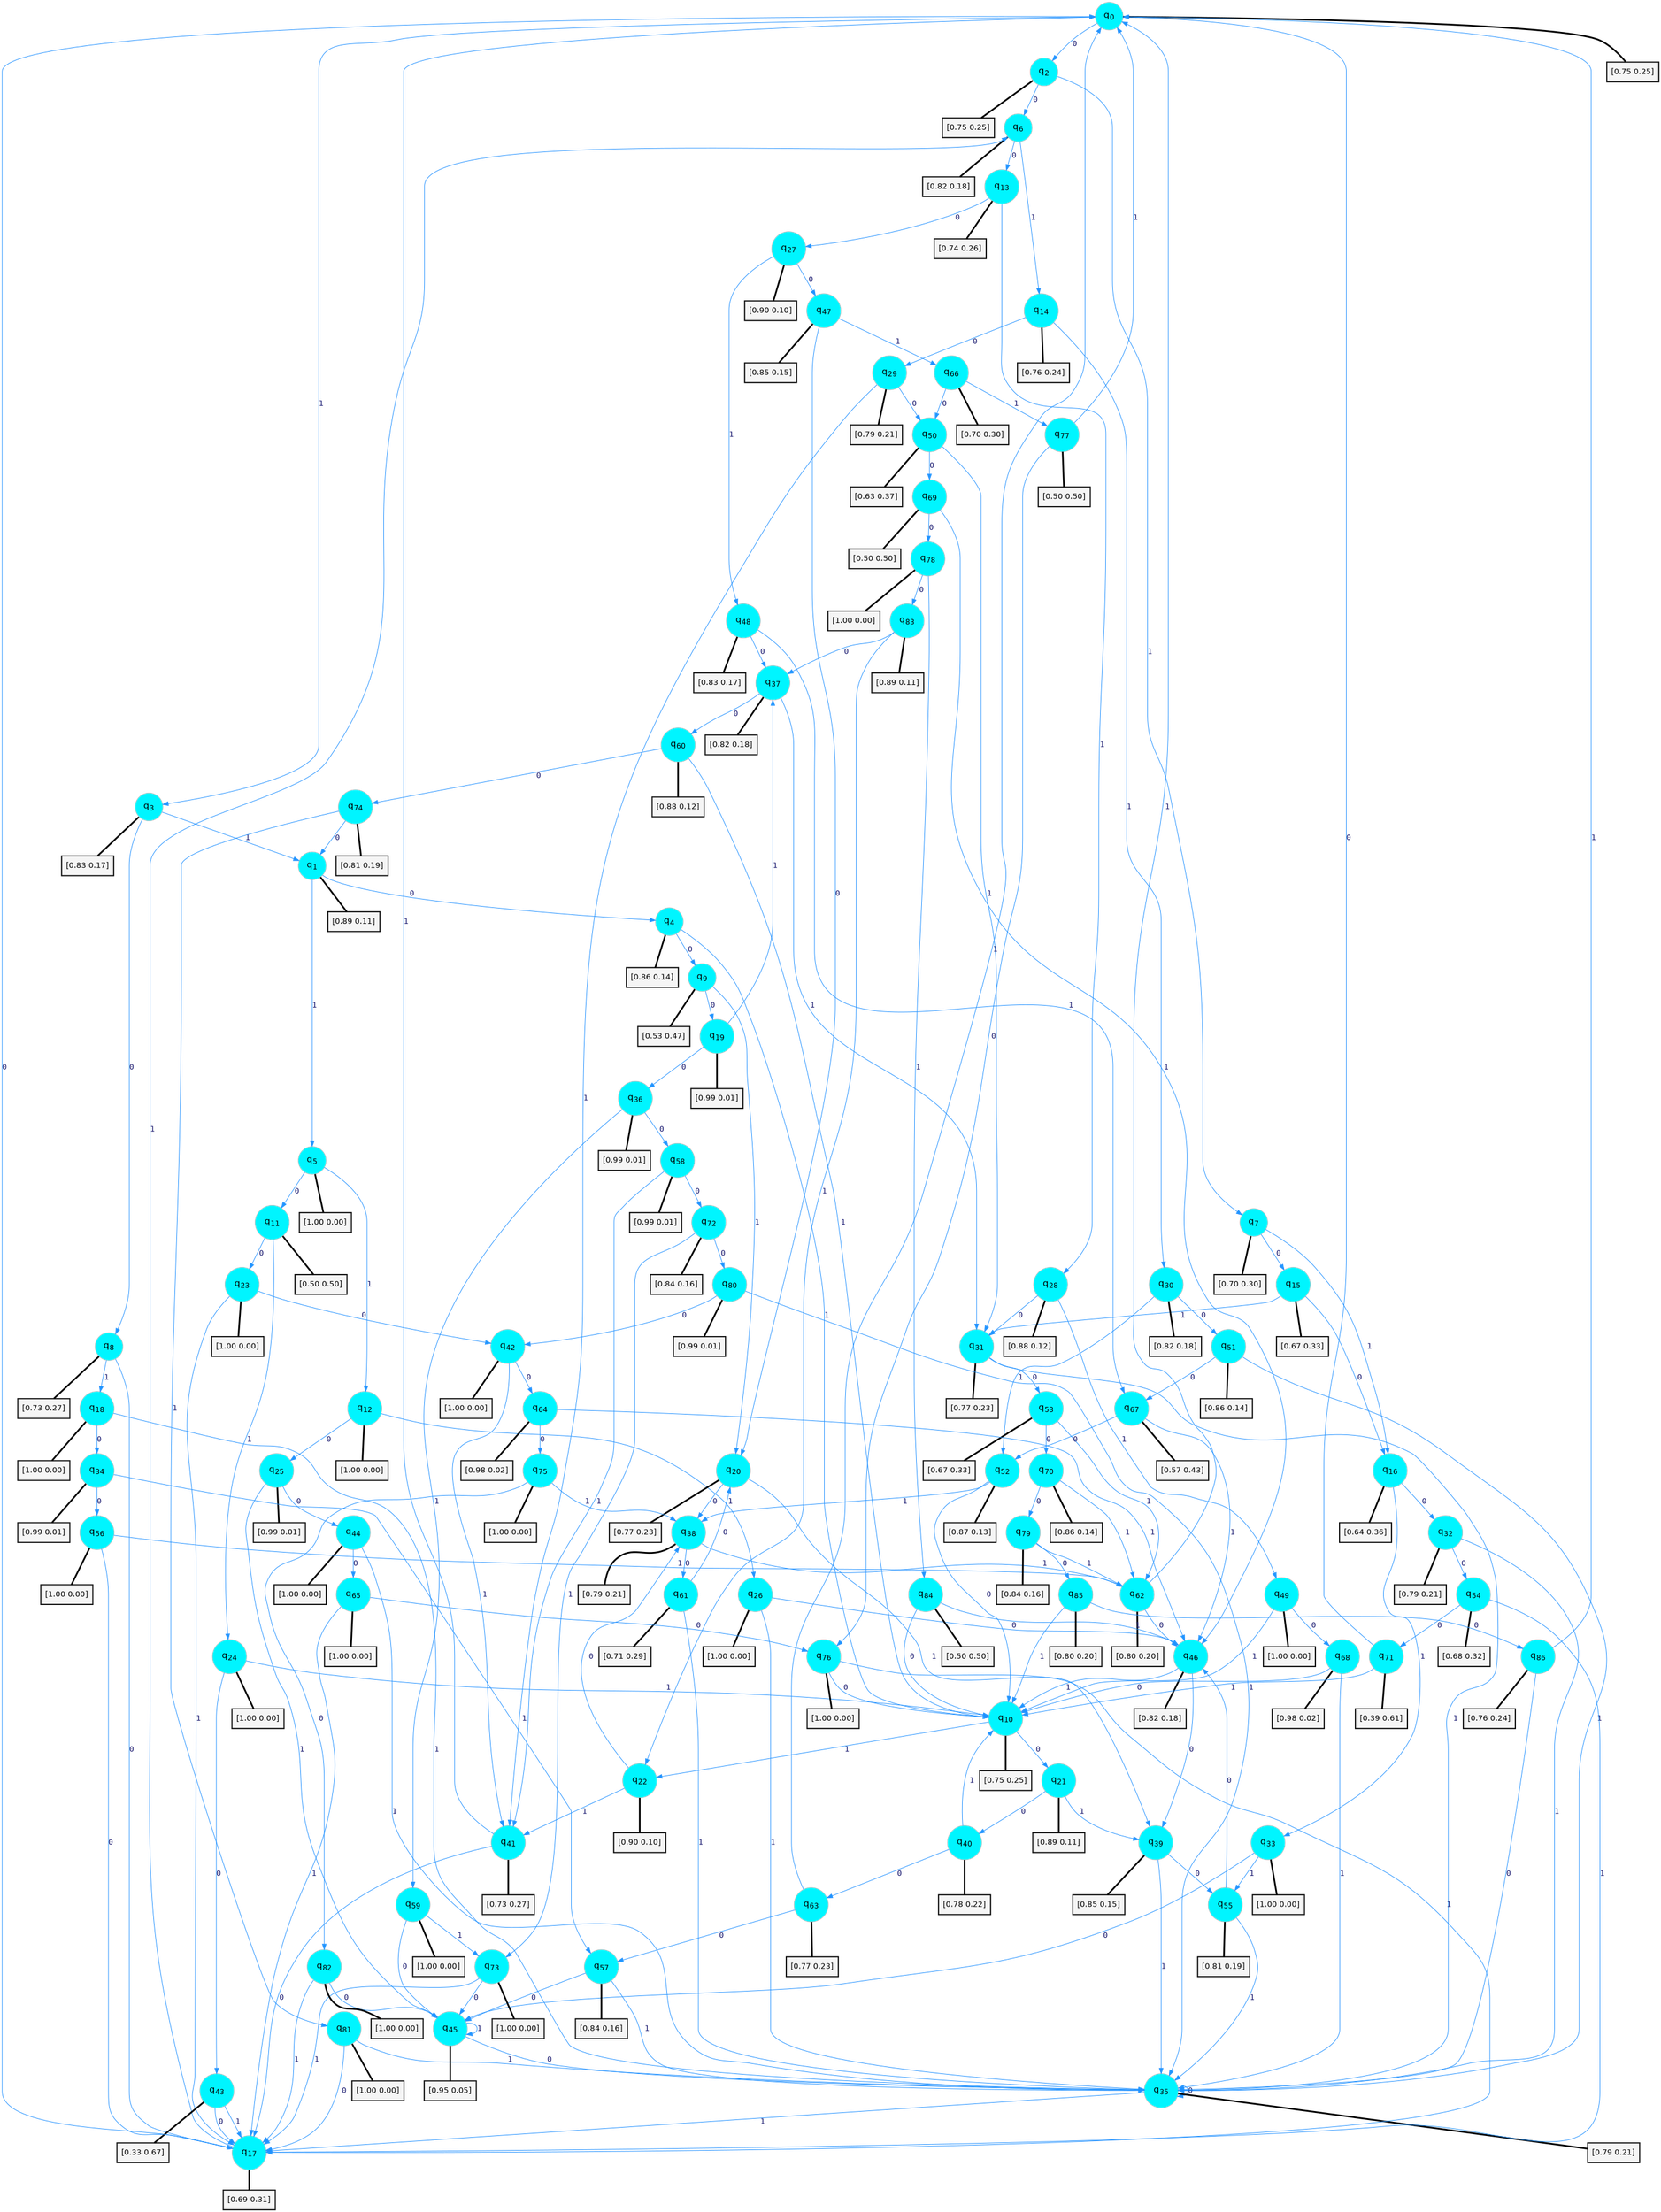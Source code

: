 digraph G {
graph [
bgcolor=transparent, dpi=300, rankdir=TD, size="40,25"];
node [
color=gray, fillcolor=turquoise1, fontcolor=black, fontname=Helvetica, fontsize=16, fontweight=bold, shape=circle, style=filled];
edge [
arrowsize=1, color=dodgerblue1, fontcolor=midnightblue, fontname=courier, fontweight=bold, penwidth=1, style=solid, weight=20];
0[label=<q<SUB>0</SUB>>];
1[label=<q<SUB>1</SUB>>];
2[label=<q<SUB>2</SUB>>];
3[label=<q<SUB>3</SUB>>];
4[label=<q<SUB>4</SUB>>];
5[label=<q<SUB>5</SUB>>];
6[label=<q<SUB>6</SUB>>];
7[label=<q<SUB>7</SUB>>];
8[label=<q<SUB>8</SUB>>];
9[label=<q<SUB>9</SUB>>];
10[label=<q<SUB>10</SUB>>];
11[label=<q<SUB>11</SUB>>];
12[label=<q<SUB>12</SUB>>];
13[label=<q<SUB>13</SUB>>];
14[label=<q<SUB>14</SUB>>];
15[label=<q<SUB>15</SUB>>];
16[label=<q<SUB>16</SUB>>];
17[label=<q<SUB>17</SUB>>];
18[label=<q<SUB>18</SUB>>];
19[label=<q<SUB>19</SUB>>];
20[label=<q<SUB>20</SUB>>];
21[label=<q<SUB>21</SUB>>];
22[label=<q<SUB>22</SUB>>];
23[label=<q<SUB>23</SUB>>];
24[label=<q<SUB>24</SUB>>];
25[label=<q<SUB>25</SUB>>];
26[label=<q<SUB>26</SUB>>];
27[label=<q<SUB>27</SUB>>];
28[label=<q<SUB>28</SUB>>];
29[label=<q<SUB>29</SUB>>];
30[label=<q<SUB>30</SUB>>];
31[label=<q<SUB>31</SUB>>];
32[label=<q<SUB>32</SUB>>];
33[label=<q<SUB>33</SUB>>];
34[label=<q<SUB>34</SUB>>];
35[label=<q<SUB>35</SUB>>];
36[label=<q<SUB>36</SUB>>];
37[label=<q<SUB>37</SUB>>];
38[label=<q<SUB>38</SUB>>];
39[label=<q<SUB>39</SUB>>];
40[label=<q<SUB>40</SUB>>];
41[label=<q<SUB>41</SUB>>];
42[label=<q<SUB>42</SUB>>];
43[label=<q<SUB>43</SUB>>];
44[label=<q<SUB>44</SUB>>];
45[label=<q<SUB>45</SUB>>];
46[label=<q<SUB>46</SUB>>];
47[label=<q<SUB>47</SUB>>];
48[label=<q<SUB>48</SUB>>];
49[label=<q<SUB>49</SUB>>];
50[label=<q<SUB>50</SUB>>];
51[label=<q<SUB>51</SUB>>];
52[label=<q<SUB>52</SUB>>];
53[label=<q<SUB>53</SUB>>];
54[label=<q<SUB>54</SUB>>];
55[label=<q<SUB>55</SUB>>];
56[label=<q<SUB>56</SUB>>];
57[label=<q<SUB>57</SUB>>];
58[label=<q<SUB>58</SUB>>];
59[label=<q<SUB>59</SUB>>];
60[label=<q<SUB>60</SUB>>];
61[label=<q<SUB>61</SUB>>];
62[label=<q<SUB>62</SUB>>];
63[label=<q<SUB>63</SUB>>];
64[label=<q<SUB>64</SUB>>];
65[label=<q<SUB>65</SUB>>];
66[label=<q<SUB>66</SUB>>];
67[label=<q<SUB>67</SUB>>];
68[label=<q<SUB>68</SUB>>];
69[label=<q<SUB>69</SUB>>];
70[label=<q<SUB>70</SUB>>];
71[label=<q<SUB>71</SUB>>];
72[label=<q<SUB>72</SUB>>];
73[label=<q<SUB>73</SUB>>];
74[label=<q<SUB>74</SUB>>];
75[label=<q<SUB>75</SUB>>];
76[label=<q<SUB>76</SUB>>];
77[label=<q<SUB>77</SUB>>];
78[label=<q<SUB>78</SUB>>];
79[label=<q<SUB>79</SUB>>];
80[label=<q<SUB>80</SUB>>];
81[label=<q<SUB>81</SUB>>];
82[label=<q<SUB>82</SUB>>];
83[label=<q<SUB>83</SUB>>];
84[label=<q<SUB>84</SUB>>];
85[label=<q<SUB>85</SUB>>];
86[label=<q<SUB>86</SUB>>];
87[label="[0.75 0.25]", shape=box,fontcolor=black, fontname=Helvetica, fontsize=14, penwidth=2, fillcolor=whitesmoke,color=black];
88[label="[0.89 0.11]", shape=box,fontcolor=black, fontname=Helvetica, fontsize=14, penwidth=2, fillcolor=whitesmoke,color=black];
89[label="[0.75 0.25]", shape=box,fontcolor=black, fontname=Helvetica, fontsize=14, penwidth=2, fillcolor=whitesmoke,color=black];
90[label="[0.83 0.17]", shape=box,fontcolor=black, fontname=Helvetica, fontsize=14, penwidth=2, fillcolor=whitesmoke,color=black];
91[label="[0.86 0.14]", shape=box,fontcolor=black, fontname=Helvetica, fontsize=14, penwidth=2, fillcolor=whitesmoke,color=black];
92[label="[1.00 0.00]", shape=box,fontcolor=black, fontname=Helvetica, fontsize=14, penwidth=2, fillcolor=whitesmoke,color=black];
93[label="[0.82 0.18]", shape=box,fontcolor=black, fontname=Helvetica, fontsize=14, penwidth=2, fillcolor=whitesmoke,color=black];
94[label="[0.70 0.30]", shape=box,fontcolor=black, fontname=Helvetica, fontsize=14, penwidth=2, fillcolor=whitesmoke,color=black];
95[label="[0.73 0.27]", shape=box,fontcolor=black, fontname=Helvetica, fontsize=14, penwidth=2, fillcolor=whitesmoke,color=black];
96[label="[0.53 0.47]", shape=box,fontcolor=black, fontname=Helvetica, fontsize=14, penwidth=2, fillcolor=whitesmoke,color=black];
97[label="[0.75 0.25]", shape=box,fontcolor=black, fontname=Helvetica, fontsize=14, penwidth=2, fillcolor=whitesmoke,color=black];
98[label="[0.50 0.50]", shape=box,fontcolor=black, fontname=Helvetica, fontsize=14, penwidth=2, fillcolor=whitesmoke,color=black];
99[label="[1.00 0.00]", shape=box,fontcolor=black, fontname=Helvetica, fontsize=14, penwidth=2, fillcolor=whitesmoke,color=black];
100[label="[0.74 0.26]", shape=box,fontcolor=black, fontname=Helvetica, fontsize=14, penwidth=2, fillcolor=whitesmoke,color=black];
101[label="[0.76 0.24]", shape=box,fontcolor=black, fontname=Helvetica, fontsize=14, penwidth=2, fillcolor=whitesmoke,color=black];
102[label="[0.67 0.33]", shape=box,fontcolor=black, fontname=Helvetica, fontsize=14, penwidth=2, fillcolor=whitesmoke,color=black];
103[label="[0.64 0.36]", shape=box,fontcolor=black, fontname=Helvetica, fontsize=14, penwidth=2, fillcolor=whitesmoke,color=black];
104[label="[0.69 0.31]", shape=box,fontcolor=black, fontname=Helvetica, fontsize=14, penwidth=2, fillcolor=whitesmoke,color=black];
105[label="[1.00 0.00]", shape=box,fontcolor=black, fontname=Helvetica, fontsize=14, penwidth=2, fillcolor=whitesmoke,color=black];
106[label="[0.99 0.01]", shape=box,fontcolor=black, fontname=Helvetica, fontsize=14, penwidth=2, fillcolor=whitesmoke,color=black];
107[label="[0.77 0.23]", shape=box,fontcolor=black, fontname=Helvetica, fontsize=14, penwidth=2, fillcolor=whitesmoke,color=black];
108[label="[0.89 0.11]", shape=box,fontcolor=black, fontname=Helvetica, fontsize=14, penwidth=2, fillcolor=whitesmoke,color=black];
109[label="[0.90 0.10]", shape=box,fontcolor=black, fontname=Helvetica, fontsize=14, penwidth=2, fillcolor=whitesmoke,color=black];
110[label="[1.00 0.00]", shape=box,fontcolor=black, fontname=Helvetica, fontsize=14, penwidth=2, fillcolor=whitesmoke,color=black];
111[label="[1.00 0.00]", shape=box,fontcolor=black, fontname=Helvetica, fontsize=14, penwidth=2, fillcolor=whitesmoke,color=black];
112[label="[0.99 0.01]", shape=box,fontcolor=black, fontname=Helvetica, fontsize=14, penwidth=2, fillcolor=whitesmoke,color=black];
113[label="[1.00 0.00]", shape=box,fontcolor=black, fontname=Helvetica, fontsize=14, penwidth=2, fillcolor=whitesmoke,color=black];
114[label="[0.90 0.10]", shape=box,fontcolor=black, fontname=Helvetica, fontsize=14, penwidth=2, fillcolor=whitesmoke,color=black];
115[label="[0.88 0.12]", shape=box,fontcolor=black, fontname=Helvetica, fontsize=14, penwidth=2, fillcolor=whitesmoke,color=black];
116[label="[0.79 0.21]", shape=box,fontcolor=black, fontname=Helvetica, fontsize=14, penwidth=2, fillcolor=whitesmoke,color=black];
117[label="[0.82 0.18]", shape=box,fontcolor=black, fontname=Helvetica, fontsize=14, penwidth=2, fillcolor=whitesmoke,color=black];
118[label="[0.77 0.23]", shape=box,fontcolor=black, fontname=Helvetica, fontsize=14, penwidth=2, fillcolor=whitesmoke,color=black];
119[label="[0.79 0.21]", shape=box,fontcolor=black, fontname=Helvetica, fontsize=14, penwidth=2, fillcolor=whitesmoke,color=black];
120[label="[1.00 0.00]", shape=box,fontcolor=black, fontname=Helvetica, fontsize=14, penwidth=2, fillcolor=whitesmoke,color=black];
121[label="[0.99 0.01]", shape=box,fontcolor=black, fontname=Helvetica, fontsize=14, penwidth=2, fillcolor=whitesmoke,color=black];
122[label="[0.79 0.21]", shape=box,fontcolor=black, fontname=Helvetica, fontsize=14, penwidth=2, fillcolor=whitesmoke,color=black];
123[label="[0.99 0.01]", shape=box,fontcolor=black, fontname=Helvetica, fontsize=14, penwidth=2, fillcolor=whitesmoke,color=black];
124[label="[0.82 0.18]", shape=box,fontcolor=black, fontname=Helvetica, fontsize=14, penwidth=2, fillcolor=whitesmoke,color=black];
125[label="[0.79 0.21]", shape=box,fontcolor=black, fontname=Helvetica, fontsize=14, penwidth=2, fillcolor=whitesmoke,color=black];
126[label="[0.85 0.15]", shape=box,fontcolor=black, fontname=Helvetica, fontsize=14, penwidth=2, fillcolor=whitesmoke,color=black];
127[label="[0.78 0.22]", shape=box,fontcolor=black, fontname=Helvetica, fontsize=14, penwidth=2, fillcolor=whitesmoke,color=black];
128[label="[0.73 0.27]", shape=box,fontcolor=black, fontname=Helvetica, fontsize=14, penwidth=2, fillcolor=whitesmoke,color=black];
129[label="[1.00 0.00]", shape=box,fontcolor=black, fontname=Helvetica, fontsize=14, penwidth=2, fillcolor=whitesmoke,color=black];
130[label="[0.33 0.67]", shape=box,fontcolor=black, fontname=Helvetica, fontsize=14, penwidth=2, fillcolor=whitesmoke,color=black];
131[label="[1.00 0.00]", shape=box,fontcolor=black, fontname=Helvetica, fontsize=14, penwidth=2, fillcolor=whitesmoke,color=black];
132[label="[0.95 0.05]", shape=box,fontcolor=black, fontname=Helvetica, fontsize=14, penwidth=2, fillcolor=whitesmoke,color=black];
133[label="[0.82 0.18]", shape=box,fontcolor=black, fontname=Helvetica, fontsize=14, penwidth=2, fillcolor=whitesmoke,color=black];
134[label="[0.85 0.15]", shape=box,fontcolor=black, fontname=Helvetica, fontsize=14, penwidth=2, fillcolor=whitesmoke,color=black];
135[label="[0.83 0.17]", shape=box,fontcolor=black, fontname=Helvetica, fontsize=14, penwidth=2, fillcolor=whitesmoke,color=black];
136[label="[1.00 0.00]", shape=box,fontcolor=black, fontname=Helvetica, fontsize=14, penwidth=2, fillcolor=whitesmoke,color=black];
137[label="[0.63 0.37]", shape=box,fontcolor=black, fontname=Helvetica, fontsize=14, penwidth=2, fillcolor=whitesmoke,color=black];
138[label="[0.86 0.14]", shape=box,fontcolor=black, fontname=Helvetica, fontsize=14, penwidth=2, fillcolor=whitesmoke,color=black];
139[label="[0.87 0.13]", shape=box,fontcolor=black, fontname=Helvetica, fontsize=14, penwidth=2, fillcolor=whitesmoke,color=black];
140[label="[0.67 0.33]", shape=box,fontcolor=black, fontname=Helvetica, fontsize=14, penwidth=2, fillcolor=whitesmoke,color=black];
141[label="[0.68 0.32]", shape=box,fontcolor=black, fontname=Helvetica, fontsize=14, penwidth=2, fillcolor=whitesmoke,color=black];
142[label="[0.81 0.19]", shape=box,fontcolor=black, fontname=Helvetica, fontsize=14, penwidth=2, fillcolor=whitesmoke,color=black];
143[label="[1.00 0.00]", shape=box,fontcolor=black, fontname=Helvetica, fontsize=14, penwidth=2, fillcolor=whitesmoke,color=black];
144[label="[0.84 0.16]", shape=box,fontcolor=black, fontname=Helvetica, fontsize=14, penwidth=2, fillcolor=whitesmoke,color=black];
145[label="[0.99 0.01]", shape=box,fontcolor=black, fontname=Helvetica, fontsize=14, penwidth=2, fillcolor=whitesmoke,color=black];
146[label="[1.00 0.00]", shape=box,fontcolor=black, fontname=Helvetica, fontsize=14, penwidth=2, fillcolor=whitesmoke,color=black];
147[label="[0.88 0.12]", shape=box,fontcolor=black, fontname=Helvetica, fontsize=14, penwidth=2, fillcolor=whitesmoke,color=black];
148[label="[0.71 0.29]", shape=box,fontcolor=black, fontname=Helvetica, fontsize=14, penwidth=2, fillcolor=whitesmoke,color=black];
149[label="[0.80 0.20]", shape=box,fontcolor=black, fontname=Helvetica, fontsize=14, penwidth=2, fillcolor=whitesmoke,color=black];
150[label="[0.77 0.23]", shape=box,fontcolor=black, fontname=Helvetica, fontsize=14, penwidth=2, fillcolor=whitesmoke,color=black];
151[label="[0.98 0.02]", shape=box,fontcolor=black, fontname=Helvetica, fontsize=14, penwidth=2, fillcolor=whitesmoke,color=black];
152[label="[1.00 0.00]", shape=box,fontcolor=black, fontname=Helvetica, fontsize=14, penwidth=2, fillcolor=whitesmoke,color=black];
153[label="[0.70 0.30]", shape=box,fontcolor=black, fontname=Helvetica, fontsize=14, penwidth=2, fillcolor=whitesmoke,color=black];
154[label="[0.57 0.43]", shape=box,fontcolor=black, fontname=Helvetica, fontsize=14, penwidth=2, fillcolor=whitesmoke,color=black];
155[label="[0.98 0.02]", shape=box,fontcolor=black, fontname=Helvetica, fontsize=14, penwidth=2, fillcolor=whitesmoke,color=black];
156[label="[0.50 0.50]", shape=box,fontcolor=black, fontname=Helvetica, fontsize=14, penwidth=2, fillcolor=whitesmoke,color=black];
157[label="[0.86 0.14]", shape=box,fontcolor=black, fontname=Helvetica, fontsize=14, penwidth=2, fillcolor=whitesmoke,color=black];
158[label="[0.39 0.61]", shape=box,fontcolor=black, fontname=Helvetica, fontsize=14, penwidth=2, fillcolor=whitesmoke,color=black];
159[label="[0.84 0.16]", shape=box,fontcolor=black, fontname=Helvetica, fontsize=14, penwidth=2, fillcolor=whitesmoke,color=black];
160[label="[1.00 0.00]", shape=box,fontcolor=black, fontname=Helvetica, fontsize=14, penwidth=2, fillcolor=whitesmoke,color=black];
161[label="[0.81 0.19]", shape=box,fontcolor=black, fontname=Helvetica, fontsize=14, penwidth=2, fillcolor=whitesmoke,color=black];
162[label="[1.00 0.00]", shape=box,fontcolor=black, fontname=Helvetica, fontsize=14, penwidth=2, fillcolor=whitesmoke,color=black];
163[label="[1.00 0.00]", shape=box,fontcolor=black, fontname=Helvetica, fontsize=14, penwidth=2, fillcolor=whitesmoke,color=black];
164[label="[0.50 0.50]", shape=box,fontcolor=black, fontname=Helvetica, fontsize=14, penwidth=2, fillcolor=whitesmoke,color=black];
165[label="[1.00 0.00]", shape=box,fontcolor=black, fontname=Helvetica, fontsize=14, penwidth=2, fillcolor=whitesmoke,color=black];
166[label="[0.84 0.16]", shape=box,fontcolor=black, fontname=Helvetica, fontsize=14, penwidth=2, fillcolor=whitesmoke,color=black];
167[label="[0.99 0.01]", shape=box,fontcolor=black, fontname=Helvetica, fontsize=14, penwidth=2, fillcolor=whitesmoke,color=black];
168[label="[1.00 0.00]", shape=box,fontcolor=black, fontname=Helvetica, fontsize=14, penwidth=2, fillcolor=whitesmoke,color=black];
169[label="[1.00 0.00]", shape=box,fontcolor=black, fontname=Helvetica, fontsize=14, penwidth=2, fillcolor=whitesmoke,color=black];
170[label="[0.89 0.11]", shape=box,fontcolor=black, fontname=Helvetica, fontsize=14, penwidth=2, fillcolor=whitesmoke,color=black];
171[label="[0.50 0.50]", shape=box,fontcolor=black, fontname=Helvetica, fontsize=14, penwidth=2, fillcolor=whitesmoke,color=black];
172[label="[0.80 0.20]", shape=box,fontcolor=black, fontname=Helvetica, fontsize=14, penwidth=2, fillcolor=whitesmoke,color=black];
173[label="[0.76 0.24]", shape=box,fontcolor=black, fontname=Helvetica, fontsize=14, penwidth=2, fillcolor=whitesmoke,color=black];
0->2 [label=0];
0->3 [label=1];
0->87 [arrowhead=none, penwidth=3,color=black];
1->4 [label=0];
1->5 [label=1];
1->88 [arrowhead=none, penwidth=3,color=black];
2->6 [label=0];
2->7 [label=1];
2->89 [arrowhead=none, penwidth=3,color=black];
3->8 [label=0];
3->1 [label=1];
3->90 [arrowhead=none, penwidth=3,color=black];
4->9 [label=0];
4->10 [label=1];
4->91 [arrowhead=none, penwidth=3,color=black];
5->11 [label=0];
5->12 [label=1];
5->92 [arrowhead=none, penwidth=3,color=black];
6->13 [label=0];
6->14 [label=1];
6->93 [arrowhead=none, penwidth=3,color=black];
7->15 [label=0];
7->16 [label=1];
7->94 [arrowhead=none, penwidth=3,color=black];
8->17 [label=0];
8->18 [label=1];
8->95 [arrowhead=none, penwidth=3,color=black];
9->19 [label=0];
9->20 [label=1];
9->96 [arrowhead=none, penwidth=3,color=black];
10->21 [label=0];
10->22 [label=1];
10->97 [arrowhead=none, penwidth=3,color=black];
11->23 [label=0];
11->24 [label=1];
11->98 [arrowhead=none, penwidth=3,color=black];
12->25 [label=0];
12->26 [label=1];
12->99 [arrowhead=none, penwidth=3,color=black];
13->27 [label=0];
13->28 [label=1];
13->100 [arrowhead=none, penwidth=3,color=black];
14->29 [label=0];
14->30 [label=1];
14->101 [arrowhead=none, penwidth=3,color=black];
15->16 [label=0];
15->31 [label=1];
15->102 [arrowhead=none, penwidth=3,color=black];
16->32 [label=0];
16->33 [label=1];
16->103 [arrowhead=none, penwidth=3,color=black];
17->0 [label=0];
17->6 [label=1];
17->104 [arrowhead=none, penwidth=3,color=black];
18->34 [label=0];
18->35 [label=1];
18->105 [arrowhead=none, penwidth=3,color=black];
19->36 [label=0];
19->37 [label=1];
19->106 [arrowhead=none, penwidth=3,color=black];
20->38 [label=0];
20->39 [label=1];
20->107 [arrowhead=none, penwidth=3,color=black];
21->40 [label=0];
21->39 [label=1];
21->108 [arrowhead=none, penwidth=3,color=black];
22->38 [label=0];
22->41 [label=1];
22->109 [arrowhead=none, penwidth=3,color=black];
23->42 [label=0];
23->17 [label=1];
23->110 [arrowhead=none, penwidth=3,color=black];
24->43 [label=0];
24->10 [label=1];
24->111 [arrowhead=none, penwidth=3,color=black];
25->44 [label=0];
25->45 [label=1];
25->112 [arrowhead=none, penwidth=3,color=black];
26->46 [label=0];
26->35 [label=1];
26->113 [arrowhead=none, penwidth=3,color=black];
27->47 [label=0];
27->48 [label=1];
27->114 [arrowhead=none, penwidth=3,color=black];
28->31 [label=0];
28->49 [label=1];
28->115 [arrowhead=none, penwidth=3,color=black];
29->50 [label=0];
29->41 [label=1];
29->116 [arrowhead=none, penwidth=3,color=black];
30->51 [label=0];
30->52 [label=1];
30->117 [arrowhead=none, penwidth=3,color=black];
31->53 [label=0];
31->35 [label=1];
31->118 [arrowhead=none, penwidth=3,color=black];
32->54 [label=0];
32->35 [label=1];
32->119 [arrowhead=none, penwidth=3,color=black];
33->45 [label=0];
33->55 [label=1];
33->120 [arrowhead=none, penwidth=3,color=black];
34->56 [label=0];
34->57 [label=1];
34->121 [arrowhead=none, penwidth=3,color=black];
35->35 [label=0];
35->17 [label=1];
35->122 [arrowhead=none, penwidth=3,color=black];
36->58 [label=0];
36->59 [label=1];
36->123 [arrowhead=none, penwidth=3,color=black];
37->60 [label=0];
37->31 [label=1];
37->124 [arrowhead=none, penwidth=3,color=black];
38->61 [label=0];
38->62 [label=1];
38->125 [arrowhead=none, penwidth=3,color=black];
39->55 [label=0];
39->35 [label=1];
39->126 [arrowhead=none, penwidth=3,color=black];
40->63 [label=0];
40->10 [label=1];
40->127 [arrowhead=none, penwidth=3,color=black];
41->17 [label=0];
41->0 [label=1];
41->128 [arrowhead=none, penwidth=3,color=black];
42->64 [label=0];
42->41 [label=1];
42->129 [arrowhead=none, penwidth=3,color=black];
43->17 [label=0];
43->17 [label=1];
43->130 [arrowhead=none, penwidth=3,color=black];
44->65 [label=0];
44->35 [label=1];
44->131 [arrowhead=none, penwidth=3,color=black];
45->35 [label=0];
45->45 [label=1];
45->132 [arrowhead=none, penwidth=3,color=black];
46->39 [label=0];
46->10 [label=1];
46->133 [arrowhead=none, penwidth=3,color=black];
47->20 [label=0];
47->66 [label=1];
47->134 [arrowhead=none, penwidth=3,color=black];
48->37 [label=0];
48->67 [label=1];
48->135 [arrowhead=none, penwidth=3,color=black];
49->68 [label=0];
49->10 [label=1];
49->136 [arrowhead=none, penwidth=3,color=black];
50->69 [label=0];
50->31 [label=1];
50->137 [arrowhead=none, penwidth=3,color=black];
51->67 [label=0];
51->35 [label=1];
51->138 [arrowhead=none, penwidth=3,color=black];
52->10 [label=0];
52->38 [label=1];
52->139 [arrowhead=none, penwidth=3,color=black];
53->70 [label=0];
53->62 [label=1];
53->140 [arrowhead=none, penwidth=3,color=black];
54->71 [label=0];
54->17 [label=1];
54->141 [arrowhead=none, penwidth=3,color=black];
55->46 [label=0];
55->35 [label=1];
55->142 [arrowhead=none, penwidth=3,color=black];
56->17 [label=0];
56->62 [label=1];
56->143 [arrowhead=none, penwidth=3,color=black];
57->45 [label=0];
57->35 [label=1];
57->144 [arrowhead=none, penwidth=3,color=black];
58->72 [label=0];
58->41 [label=1];
58->145 [arrowhead=none, penwidth=3,color=black];
59->45 [label=0];
59->73 [label=1];
59->146 [arrowhead=none, penwidth=3,color=black];
60->74 [label=0];
60->10 [label=1];
60->147 [arrowhead=none, penwidth=3,color=black];
61->20 [label=0];
61->35 [label=1];
61->148 [arrowhead=none, penwidth=3,color=black];
62->46 [label=0];
62->0 [label=1];
62->149 [arrowhead=none, penwidth=3,color=black];
63->57 [label=0];
63->0 [label=1];
63->150 [arrowhead=none, penwidth=3,color=black];
64->75 [label=0];
64->46 [label=1];
64->151 [arrowhead=none, penwidth=3,color=black];
65->76 [label=0];
65->17 [label=1];
65->152 [arrowhead=none, penwidth=3,color=black];
66->50 [label=0];
66->77 [label=1];
66->153 [arrowhead=none, penwidth=3,color=black];
67->52 [label=0];
67->46 [label=1];
67->154 [arrowhead=none, penwidth=3,color=black];
68->10 [label=0];
68->35 [label=1];
68->155 [arrowhead=none, penwidth=3,color=black];
69->78 [label=0];
69->46 [label=1];
69->156 [arrowhead=none, penwidth=3,color=black];
70->79 [label=0];
70->62 [label=1];
70->157 [arrowhead=none, penwidth=3,color=black];
71->0 [label=0];
71->10 [label=1];
71->158 [arrowhead=none, penwidth=3,color=black];
72->80 [label=0];
72->73 [label=1];
72->159 [arrowhead=none, penwidth=3,color=black];
73->45 [label=0];
73->17 [label=1];
73->160 [arrowhead=none, penwidth=3,color=black];
74->1 [label=0];
74->81 [label=1];
74->161 [arrowhead=none, penwidth=3,color=black];
75->82 [label=0];
75->38 [label=1];
75->162 [arrowhead=none, penwidth=3,color=black];
76->10 [label=0];
76->17 [label=1];
76->163 [arrowhead=none, penwidth=3,color=black];
77->76 [label=0];
77->0 [label=1];
77->164 [arrowhead=none, penwidth=3,color=black];
78->83 [label=0];
78->84 [label=1];
78->165 [arrowhead=none, penwidth=3,color=black];
79->85 [label=0];
79->62 [label=1];
79->166 [arrowhead=none, penwidth=3,color=black];
80->42 [label=0];
80->35 [label=1];
80->167 [arrowhead=none, penwidth=3,color=black];
81->17 [label=0];
81->35 [label=1];
81->168 [arrowhead=none, penwidth=3,color=black];
82->45 [label=0];
82->17 [label=1];
82->169 [arrowhead=none, penwidth=3,color=black];
83->37 [label=0];
83->22 [label=1];
83->170 [arrowhead=none, penwidth=3,color=black];
84->10 [label=0];
84->46 [label=1];
84->171 [arrowhead=none, penwidth=3,color=black];
85->86 [label=0];
85->10 [label=1];
85->172 [arrowhead=none, penwidth=3,color=black];
86->35 [label=0];
86->0 [label=1];
86->173 [arrowhead=none, penwidth=3,color=black];
}
